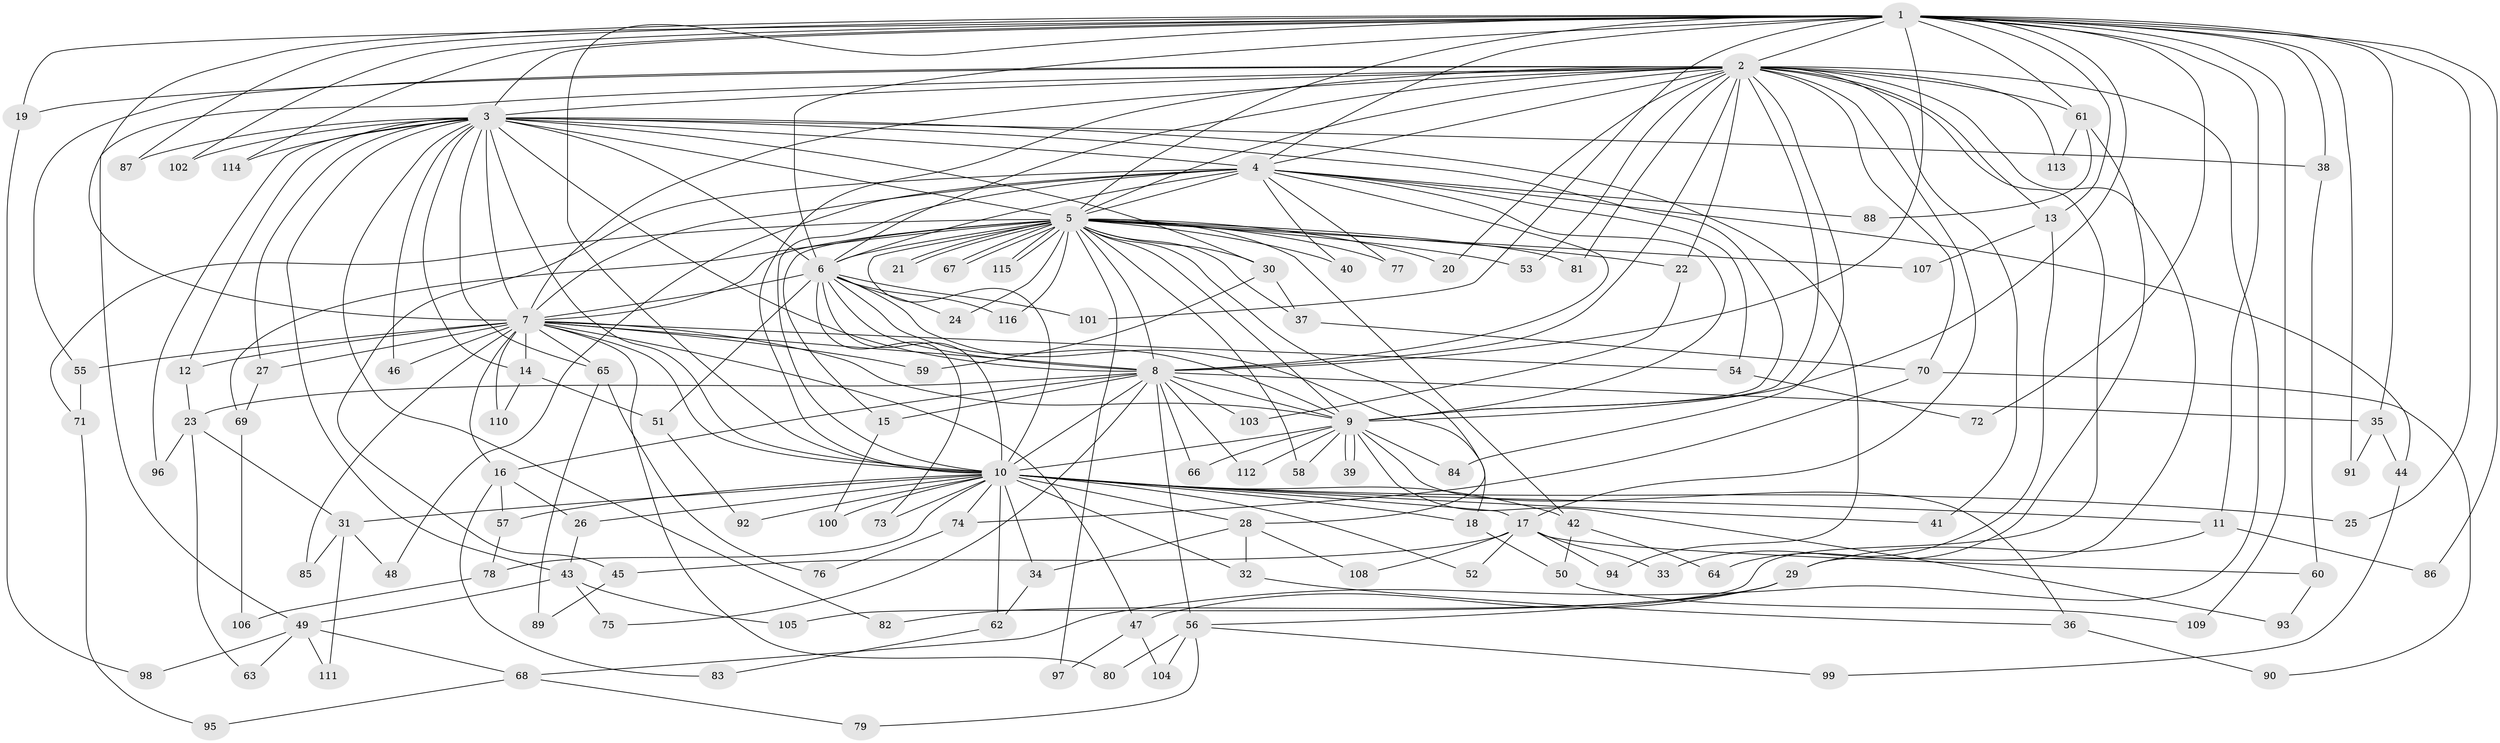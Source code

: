 // Generated by graph-tools (version 1.1) at 2025/13/03/09/25 04:13:57]
// undirected, 116 vertices, 257 edges
graph export_dot {
graph [start="1"]
  node [color=gray90,style=filled];
  1;
  2;
  3;
  4;
  5;
  6;
  7;
  8;
  9;
  10;
  11;
  12;
  13;
  14;
  15;
  16;
  17;
  18;
  19;
  20;
  21;
  22;
  23;
  24;
  25;
  26;
  27;
  28;
  29;
  30;
  31;
  32;
  33;
  34;
  35;
  36;
  37;
  38;
  39;
  40;
  41;
  42;
  43;
  44;
  45;
  46;
  47;
  48;
  49;
  50;
  51;
  52;
  53;
  54;
  55;
  56;
  57;
  58;
  59;
  60;
  61;
  62;
  63;
  64;
  65;
  66;
  67;
  68;
  69;
  70;
  71;
  72;
  73;
  74;
  75;
  76;
  77;
  78;
  79;
  80;
  81;
  82;
  83;
  84;
  85;
  86;
  87;
  88;
  89;
  90;
  91;
  92;
  93;
  94;
  95;
  96;
  97;
  98;
  99;
  100;
  101;
  102;
  103;
  104;
  105;
  106;
  107;
  108;
  109;
  110;
  111;
  112;
  113;
  114;
  115;
  116;
  1 -- 2;
  1 -- 3;
  1 -- 4;
  1 -- 5;
  1 -- 6;
  1 -- 7;
  1 -- 8;
  1 -- 9;
  1 -- 10;
  1 -- 11;
  1 -- 13;
  1 -- 19;
  1 -- 25;
  1 -- 35;
  1 -- 38;
  1 -- 61;
  1 -- 72;
  1 -- 86;
  1 -- 87;
  1 -- 91;
  1 -- 101;
  1 -- 102;
  1 -- 109;
  1 -- 114;
  2 -- 3;
  2 -- 4;
  2 -- 5;
  2 -- 6;
  2 -- 7;
  2 -- 8;
  2 -- 9;
  2 -- 10;
  2 -- 13;
  2 -- 17;
  2 -- 19;
  2 -- 20;
  2 -- 22;
  2 -- 29;
  2 -- 41;
  2 -- 49;
  2 -- 53;
  2 -- 55;
  2 -- 61;
  2 -- 68;
  2 -- 70;
  2 -- 81;
  2 -- 84;
  2 -- 105;
  2 -- 113;
  3 -- 4;
  3 -- 5;
  3 -- 6;
  3 -- 7;
  3 -- 8;
  3 -- 9;
  3 -- 10;
  3 -- 12;
  3 -- 14;
  3 -- 27;
  3 -- 30;
  3 -- 38;
  3 -- 43;
  3 -- 46;
  3 -- 65;
  3 -- 82;
  3 -- 87;
  3 -- 94;
  3 -- 96;
  3 -- 102;
  3 -- 114;
  4 -- 5;
  4 -- 6;
  4 -- 7;
  4 -- 8;
  4 -- 9;
  4 -- 10;
  4 -- 40;
  4 -- 44;
  4 -- 45;
  4 -- 48;
  4 -- 54;
  4 -- 77;
  4 -- 88;
  5 -- 6;
  5 -- 7;
  5 -- 8;
  5 -- 9;
  5 -- 10;
  5 -- 15;
  5 -- 20;
  5 -- 21;
  5 -- 21;
  5 -- 22;
  5 -- 24;
  5 -- 28;
  5 -- 30;
  5 -- 37;
  5 -- 40;
  5 -- 42;
  5 -- 53;
  5 -- 58;
  5 -- 67;
  5 -- 67;
  5 -- 69;
  5 -- 71;
  5 -- 77;
  5 -- 81;
  5 -- 97;
  5 -- 107;
  5 -- 115;
  5 -- 115;
  5 -- 116;
  6 -- 7;
  6 -- 8;
  6 -- 9;
  6 -- 10;
  6 -- 18;
  6 -- 24;
  6 -- 51;
  6 -- 73;
  6 -- 101;
  6 -- 116;
  7 -- 8;
  7 -- 9;
  7 -- 10;
  7 -- 12;
  7 -- 14;
  7 -- 16;
  7 -- 27;
  7 -- 46;
  7 -- 47;
  7 -- 54;
  7 -- 55;
  7 -- 59;
  7 -- 65;
  7 -- 80;
  7 -- 85;
  7 -- 110;
  8 -- 9;
  8 -- 10;
  8 -- 15;
  8 -- 16;
  8 -- 23;
  8 -- 35;
  8 -- 56;
  8 -- 66;
  8 -- 75;
  8 -- 103;
  8 -- 112;
  9 -- 10;
  9 -- 36;
  9 -- 39;
  9 -- 39;
  9 -- 58;
  9 -- 66;
  9 -- 84;
  9 -- 93;
  9 -- 112;
  10 -- 11;
  10 -- 17;
  10 -- 18;
  10 -- 25;
  10 -- 26;
  10 -- 28;
  10 -- 31;
  10 -- 32;
  10 -- 34;
  10 -- 41;
  10 -- 42;
  10 -- 52;
  10 -- 57;
  10 -- 62;
  10 -- 73;
  10 -- 74;
  10 -- 78;
  10 -- 92;
  10 -- 100;
  11 -- 29;
  11 -- 86;
  12 -- 23;
  13 -- 33;
  13 -- 107;
  14 -- 51;
  14 -- 110;
  15 -- 100;
  16 -- 26;
  16 -- 57;
  16 -- 83;
  17 -- 33;
  17 -- 45;
  17 -- 52;
  17 -- 60;
  17 -- 94;
  17 -- 108;
  18 -- 50;
  19 -- 98;
  22 -- 103;
  23 -- 31;
  23 -- 63;
  23 -- 96;
  26 -- 43;
  27 -- 69;
  28 -- 32;
  28 -- 34;
  28 -- 108;
  29 -- 47;
  29 -- 56;
  29 -- 82;
  30 -- 37;
  30 -- 59;
  31 -- 48;
  31 -- 85;
  31 -- 111;
  32 -- 36;
  34 -- 62;
  35 -- 44;
  35 -- 91;
  36 -- 90;
  37 -- 70;
  38 -- 60;
  42 -- 50;
  42 -- 64;
  43 -- 49;
  43 -- 75;
  43 -- 105;
  44 -- 99;
  45 -- 89;
  47 -- 97;
  47 -- 104;
  49 -- 63;
  49 -- 68;
  49 -- 98;
  49 -- 111;
  50 -- 109;
  51 -- 92;
  54 -- 72;
  55 -- 71;
  56 -- 79;
  56 -- 80;
  56 -- 99;
  56 -- 104;
  57 -- 78;
  60 -- 93;
  61 -- 64;
  61 -- 88;
  61 -- 113;
  62 -- 83;
  65 -- 76;
  65 -- 89;
  68 -- 79;
  68 -- 95;
  69 -- 106;
  70 -- 74;
  70 -- 90;
  71 -- 95;
  74 -- 76;
  78 -- 106;
}

